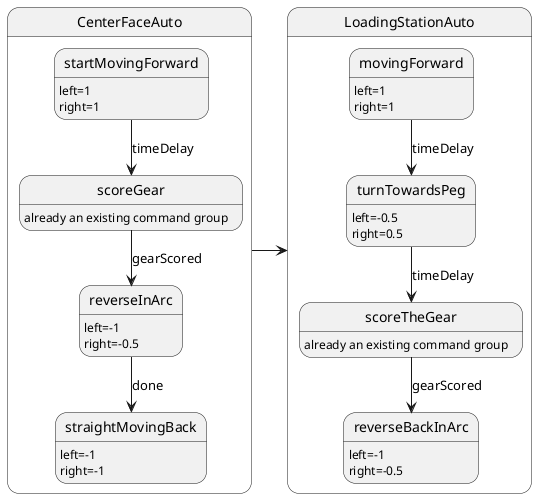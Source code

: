 @startuml

''''' states

state CenterFaceAuto {

	startMovingForward : left=1
	startMovingForward : right=1
	
	scoreGear: already an existing command group
	
	reverseInArc : left=-1
	reverseInArc : right=-0.5
	
	straightMovingBack : left=-1
	straightMovingBack : right=-1

}

state LoadingStationAuto {

	movingForward : left=1
	movingForward : right=1
	
	turnTowardsPeg : left=-0.5
	turnTowardsPeg : right=0.5
	
	scoreTheGear: already an existing command group
	
	reverseBackInArc : left=-1
	reverseBackInArc : right=-0.5
}

''''' transitions

CenterFaceAuto -right-> LoadingStationAuto

startMovingForward --> scoreGear: timeDelay

scoreGear --> reverseInArc: gearScored

reverseInArc --> straightMovingBack: done

movingForward --> turnTowardsPeg: timeDelay

turnTowardsPeg --> scoreTheGear: timeDelay

scoreTheGear --> reverseBackInArc: gearScored

@enduml